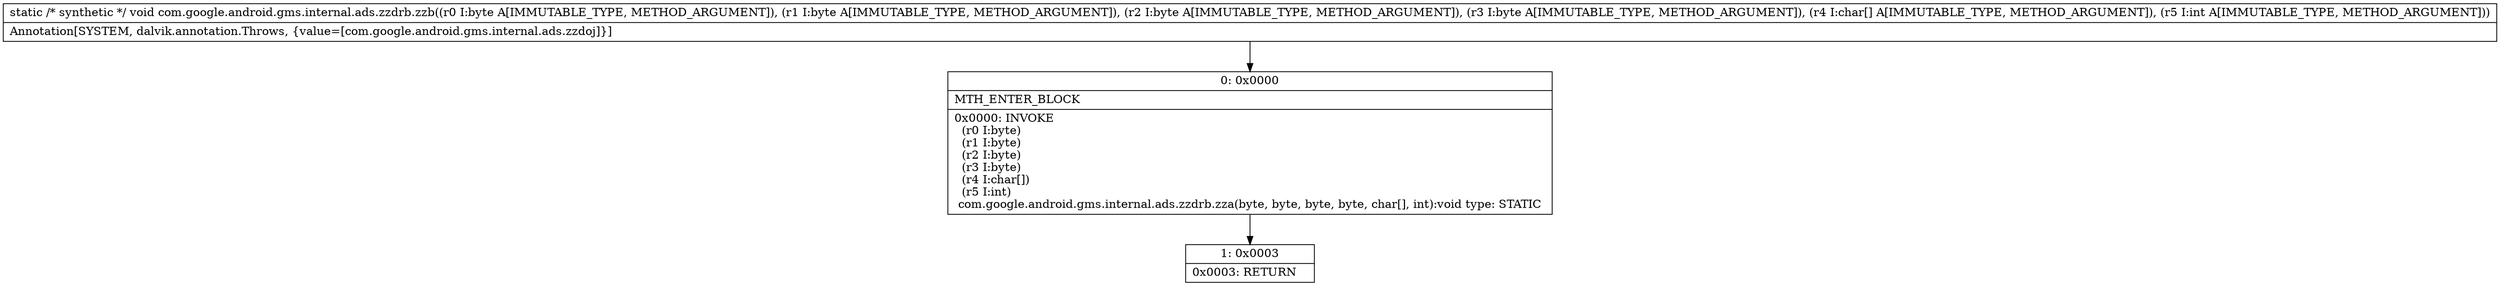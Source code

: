 digraph "CFG forcom.google.android.gms.internal.ads.zzdrb.zzb(BBBB[CI)V" {
Node_0 [shape=record,label="{0\:\ 0x0000|MTH_ENTER_BLOCK\l|0x0000: INVOKE  \l  (r0 I:byte)\l  (r1 I:byte)\l  (r2 I:byte)\l  (r3 I:byte)\l  (r4 I:char[])\l  (r5 I:int)\l com.google.android.gms.internal.ads.zzdrb.zza(byte, byte, byte, byte, char[], int):void type: STATIC \l}"];
Node_1 [shape=record,label="{1\:\ 0x0003|0x0003: RETURN   \l}"];
MethodNode[shape=record,label="{static \/* synthetic *\/ void com.google.android.gms.internal.ads.zzdrb.zzb((r0 I:byte A[IMMUTABLE_TYPE, METHOD_ARGUMENT]), (r1 I:byte A[IMMUTABLE_TYPE, METHOD_ARGUMENT]), (r2 I:byte A[IMMUTABLE_TYPE, METHOD_ARGUMENT]), (r3 I:byte A[IMMUTABLE_TYPE, METHOD_ARGUMENT]), (r4 I:char[] A[IMMUTABLE_TYPE, METHOD_ARGUMENT]), (r5 I:int A[IMMUTABLE_TYPE, METHOD_ARGUMENT]))  | Annotation[SYSTEM, dalvik.annotation.Throws, \{value=[com.google.android.gms.internal.ads.zzdoj]\}]\l}"];
MethodNode -> Node_0;
Node_0 -> Node_1;
}

